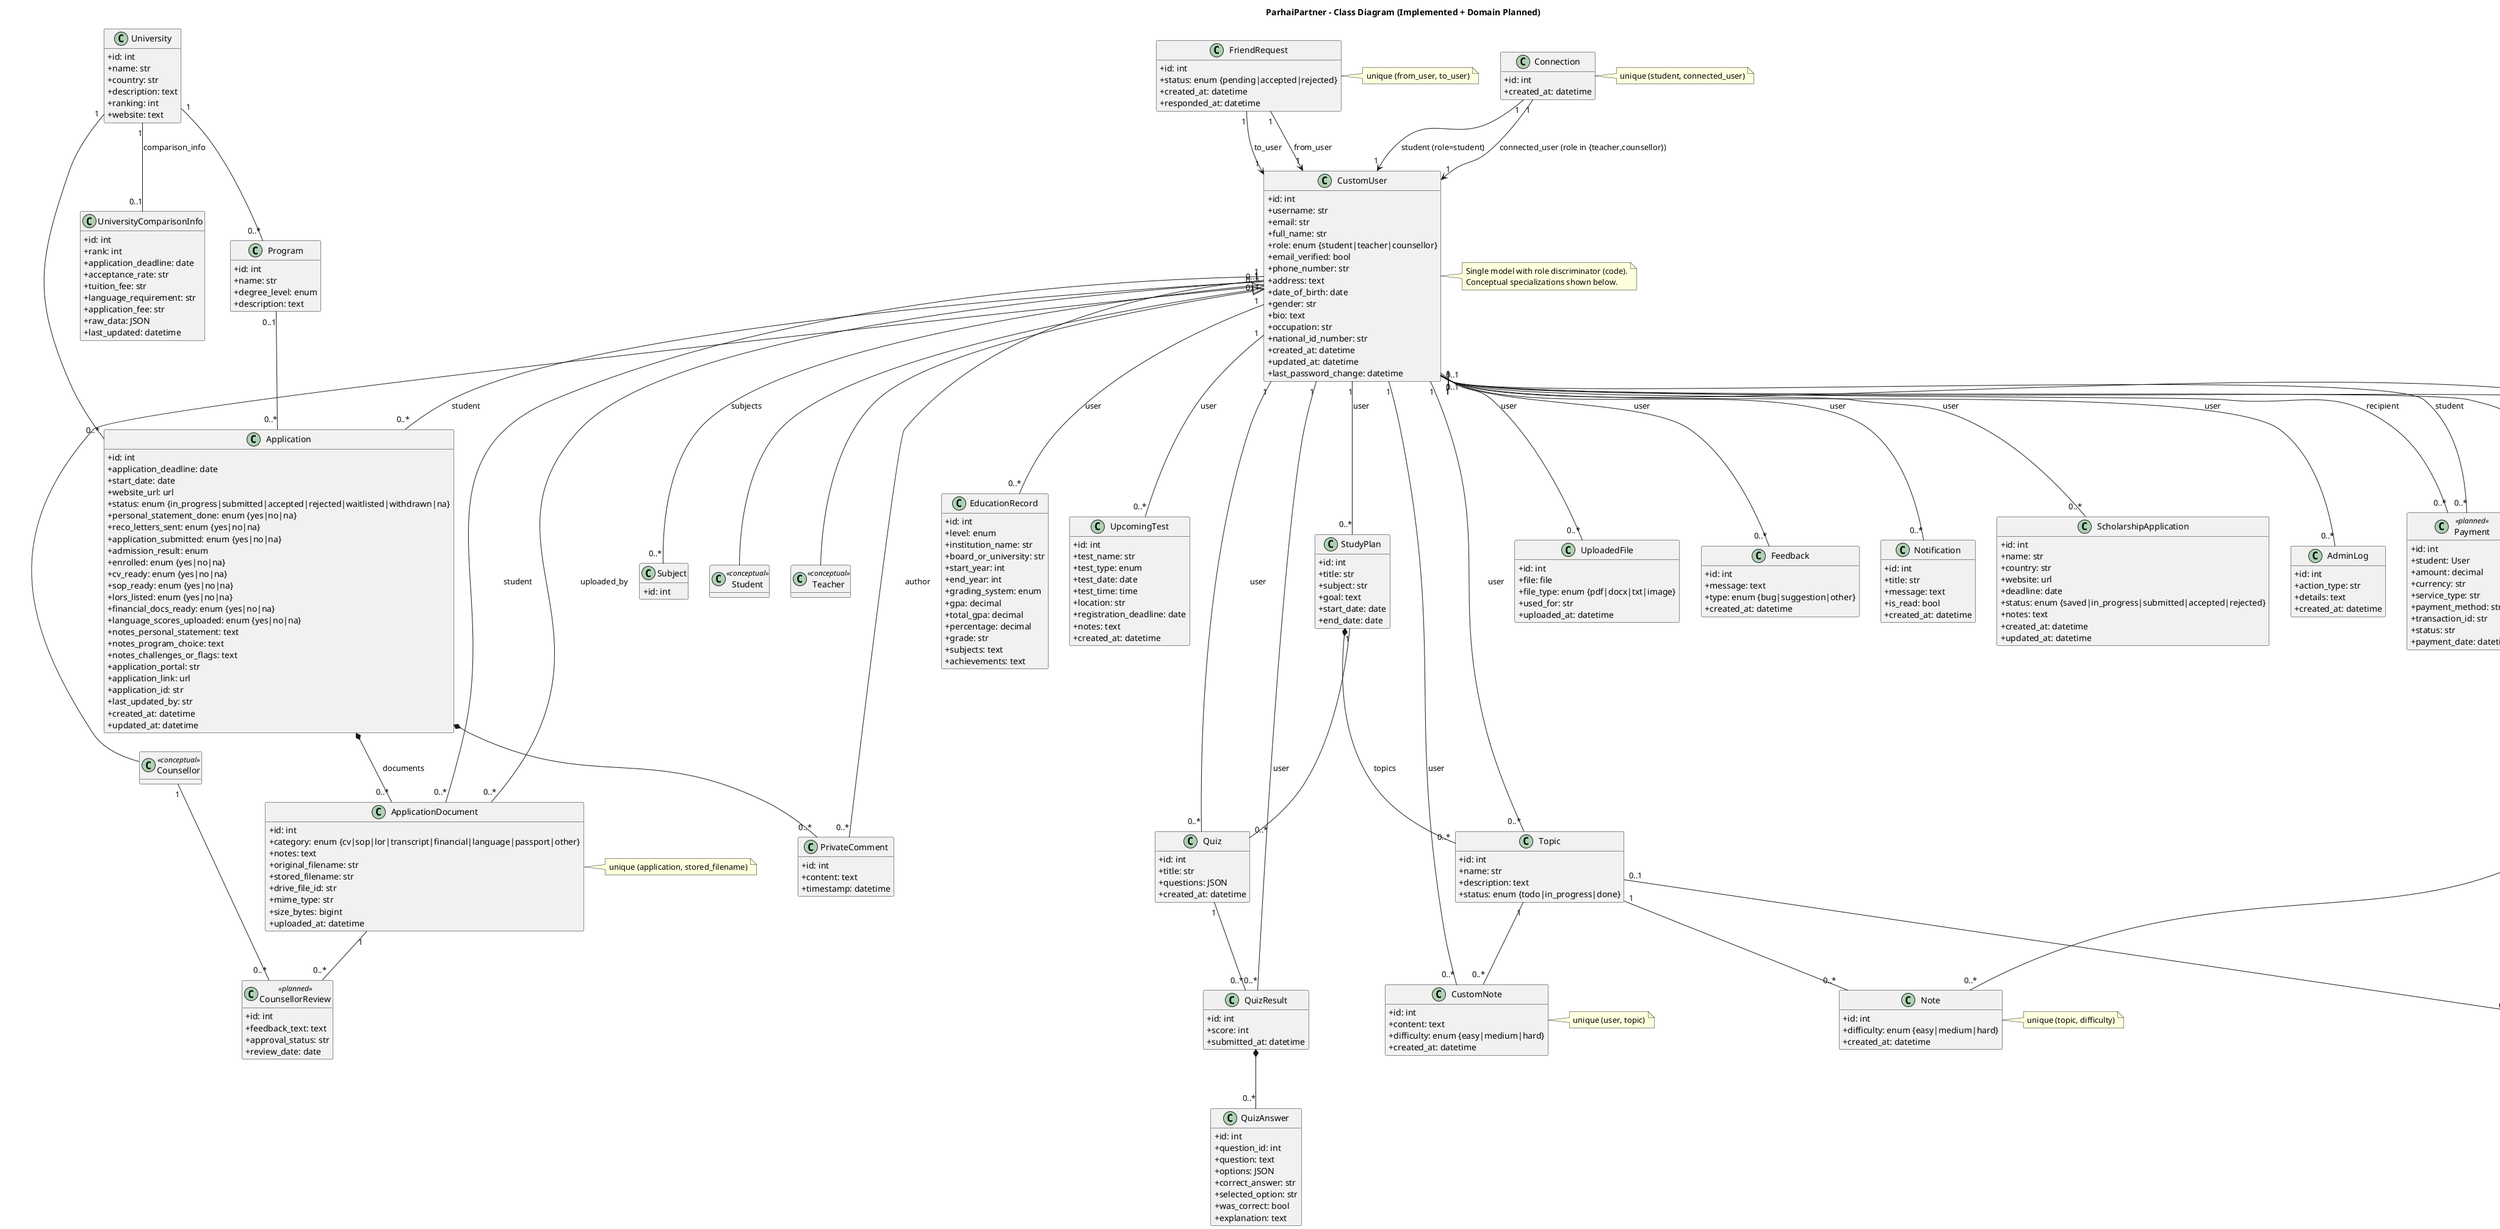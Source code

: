 @startuml
title ParhaiPartner - Class Diagram (Implemented + Domain Planned)

skinparam classAttributeIconSize 0
hide methods

' =========================
' Users and Roles (Hybrid)
' =========================
class CustomUser {
  +id: int
  +username: str
  +email: str
  +full_name: str
  +role: enum {student|teacher|counsellor}
  +email_verified: bool
  +phone_number: str
  +address: text
  +date_of_birth: date
  +gender: str
  +bio: text
  +occupation: str
  +national_id_number: str
  +created_at: datetime
  +updated_at: datetime
  +last_password_change: datetime
}

class Subject {
  +id: int
  +name: str (unique)
}

CustomUser "0..*" -- "0..*" Subject : subjects
note right of CustomUser
Single model with role discriminator (code).
Conceptual specializations shown below.
end note

class Student <<conceptual>> {
}
class Teacher <<conceptual>> {
}
class Counsellor <<conceptual>> {
}

Student -up-|> CustomUser
Teacher -up-|> CustomUser
Counsellor -up-|> CustomUser

' =========================
' Social/Connections
' =========================
class FriendRequest {
  +id: int
  +status: enum {pending|accepted|rejected}
  +created_at: datetime
  +responded_at: datetime
}
FriendRequest "1" --> "1" CustomUser : from_user
FriendRequest "1" --> "1" CustomUser : to_user
note right of FriendRequest
unique (from_user, to_user)
end note

class Connection {
  +id: int
  +created_at: datetime
}
Connection "1" --> "1" CustomUser : student (role=student)
Connection "1" --> "1" CustomUser : connected_user (role in {teacher,counsellor})
note right of Connection
unique (student, connected_user)
end note

' =========================
' Education Background
' =========================
class EducationRecord {
  +id: int
  +level: enum
  +institution_name: str
  +board_or_university: str
  +start_year: int
  +end_year: int
  +grading_system: enum
  +gpa: decimal
  +total_gpa: decimal
  +percentage: decimal
  +grade: str
  +subjects: text
  +achievements: text
}
CustomUser "1" -- "0..*" EducationRecord : user

' =========================
' Upcoming Tests / Study Plans / Topics
' =========================
class UpcomingTest {
  +id: int
  +test_name: str
  +test_type: enum
  +test_date: date
  +test_time: time
  +location: str
  +registration_deadline: date
  +notes: text
  +created_at: datetime
}
CustomUser "1" -- "0..*" UpcomingTest : user

class StudyPlan {
  +id: int
  +title: str
  +subject: str
  +goal: text
  +start_date: date
  +end_date: date
}
CustomUser "1" -- "0..*" StudyPlan : user

class Topic {
  +id: int
  +name: str
  +description: text
  +status: enum {todo|in_progress|done}
}
CustomUser "1" -- "0..*" Topic : user
StudyPlan *-- "0..*" Topic : topics

' =========================
' Notes
' =========================
class Note {
  +id: int
  +content: text (markdown)
  +difficulty: enum {easy|medium|hard}
  +created_at: datetime
}
Topic "1" -- "0..*" Note
CustomUser "1" -- "0..*" Note : user
note right of Note
unique (topic, difficulty)
end note

class CustomNote {
  +id: int
  +content: text
  +difficulty: enum {easy|medium|hard}
  +created_at: datetime
}
CustomUser "1" -- "0..*" CustomNote : user
Topic "1" -- "0..*" CustomNote
note right of CustomNote
unique (user, topic)
end note

' =========================
' Quizzes
' =========================
class Quiz {
  +id: int
  +title: str
  +questions: JSON
  +created_at: datetime
}
StudyPlan "1" -- "0..*" Quiz
CustomUser "1" -- "0..*" Quiz : user

class QuizResult {
  +id: int
  +score: int
  +submitted_at: datetime
}
Quiz "1" -- "0..*" QuizResult
CustomUser "1" -- "0..*" QuizResult : user

class QuizAnswer {
  +id: int
  +question_id: int
  +question: text
  +options: JSON
  +correct_answer: str
  +selected_option: str
  +was_correct: bool
  +explanation: text
}
QuizResult *-- "0..*" QuizAnswer

' =========================
' Universities / Applications
' =========================
class University {
  +id: int
  +name: str
  +country: str
  +description: text
  +ranking: int
  +website: text
}
class Program {
  +id: int
  +name: str
  +degree_level: enum
  +description: text
}
University "1" -- "0..*" Program

class Application {
  +id: int
  +application_deadline: date
  +start_date: date
  +website_url: url
  +status: enum {in_progress|submitted|accepted|rejected|waitlisted|withdrawn|na}
  +personal_statement_done: enum {yes|no|na}
  +reco_letters_sent: enum {yes|no|na}
  +application_submitted: enum {yes|no|na}
  +admission_result: enum
  +enrolled: enum {yes|no|na}
  +cv_ready: enum {yes|no|na}
  +sop_ready: enum {yes|no|na}
  +lors_listed: enum {yes|no|na}
  +financial_docs_ready: enum {yes|no|na}
  +language_scores_uploaded: enum {yes|no|na}
  +notes_personal_statement: text
  +notes_program_choice: text
  +notes_challenges_or_flags: text
  +application_portal: str
  +application_link: url
  +application_id: str
  +last_updated_by: str
  +created_at: datetime
  +updated_at: datetime
}
CustomUser "0..1" -- "0..*" Application : student
University "1" -- "0..*" Application
Program "0..1" -- "0..*" Application

class ApplicationDocument {
  +id: int
  +category: enum {cv|sop|lor|transcript|financial|language|passport|other}
  +notes: text
  +original_filename: str
  +stored_filename: str
  +drive_file_id: str
  +mime_type: str
  +size_bytes: bigint
  +uploaded_at: datetime
}
CustomUser "1" -- "0..*" ApplicationDocument : student
Application *-- "0..*" ApplicationDocument : documents
note right of ApplicationDocument
unique (application, stored_filename)
end note
CustomUser "0..1" -- "0..*" ApplicationDocument : uploaded_by

class UniversityComparisonInfo {
  +id: int
  +rank: int
  +application_deadline: date
  +acceptance_rate: str
  +tuition_fee: str
  +language_requirement: str
  +application_fee: str
  +raw_data: JSON
  +last_updated: datetime
}
University "1" -- "0..1" UniversityComparisonInfo : comparison_info

' =========================
' Collaboration / Misc
' =========================
class PrivateComment {
  +id: int
  +content: text
  +timestamp: datetime
}
Application *-- "0..*" PrivateComment
CustomUser "1" -- "0..*" PrivateComment : author

class UploadedFile {
  +id: int
  +file: file
  +file_type: enum {pdf|docx|txt|image}
  +used_for: str
  +uploaded_at: datetime
}
CustomUser "1" -- "0..*" UploadedFile : user

class Feedback {
  +id: int
  +message: text
  +type: enum {bug|suggestion|other}
  +created_at: datetime
}
CustomUser "0..1" -- "0..*" Feedback : user

class Notification {
  +id: int
  +title: str
  +message: text
  +is_read: bool
  +created_at: datetime
}
CustomUser "1" -- "0..*" Notification : user

class ScholarshipApplication {
  +id: int
  +name: str
  +country: str
  +website: url
  +deadline: date
  +status: enum {saved|in_progress|submitted|accepted|rejected}
  +notes: text
  +created_at: datetime
  +updated_at: datetime
}
CustomUser "1" -- "0..*" ScholarshipApplication : user

class AdminLog {
  +id: int
  +action_type: str
  +details: text
  +created_at: datetime
}
CustomUser "0..1" -- "0..*" AdminLog : user

' =========================
' Planned/Domain Entities (not yet in code)
' =========================
class Payment <<planned>> {
  +id: int
  +student: User
  +recipient: User (teacher/counsellor)
  +amount: decimal
  +currency: str
  +service_type: str
  +payment_method: str
  +transaction_id: str
  +status: str
  +payment_date: datetime
}
CustomUser "1" -- "0..*" Payment : student
CustomUser "1" -- "0..*" Payment : recipient

class PerformanceAnalytics <<planned>> {
  +id: int
  +total_attempts: int
  +correct_answers: int
  +accuracy_percentage: float
  +average_time_seconds: int
  +last_attempt_date: date
  +improvement_trend: str
}
CustomUser "1" -- "0..*" PerformanceAnalytics : student

class DoubtQuestion <<planned>> {
  +id: int
  +question_text: text
  +question_image_url: str
  +llm_response: text
  +is_helpful: bool
  +created_date: datetime
}
CustomUser "1" -- "0..*" DoubtQuestion : student
Topic "0..1" -- "0..*" DoubtQuestion

class CounsellorReview <<planned>> {
  +id: int
  +feedback_text: text
  +approval_status: str
  +review_date: date
}
Counsellor "1" -- "0..*" CounsellorReview
ApplicationDocument "1" -- "0..*" CounsellorReview

@enduml


